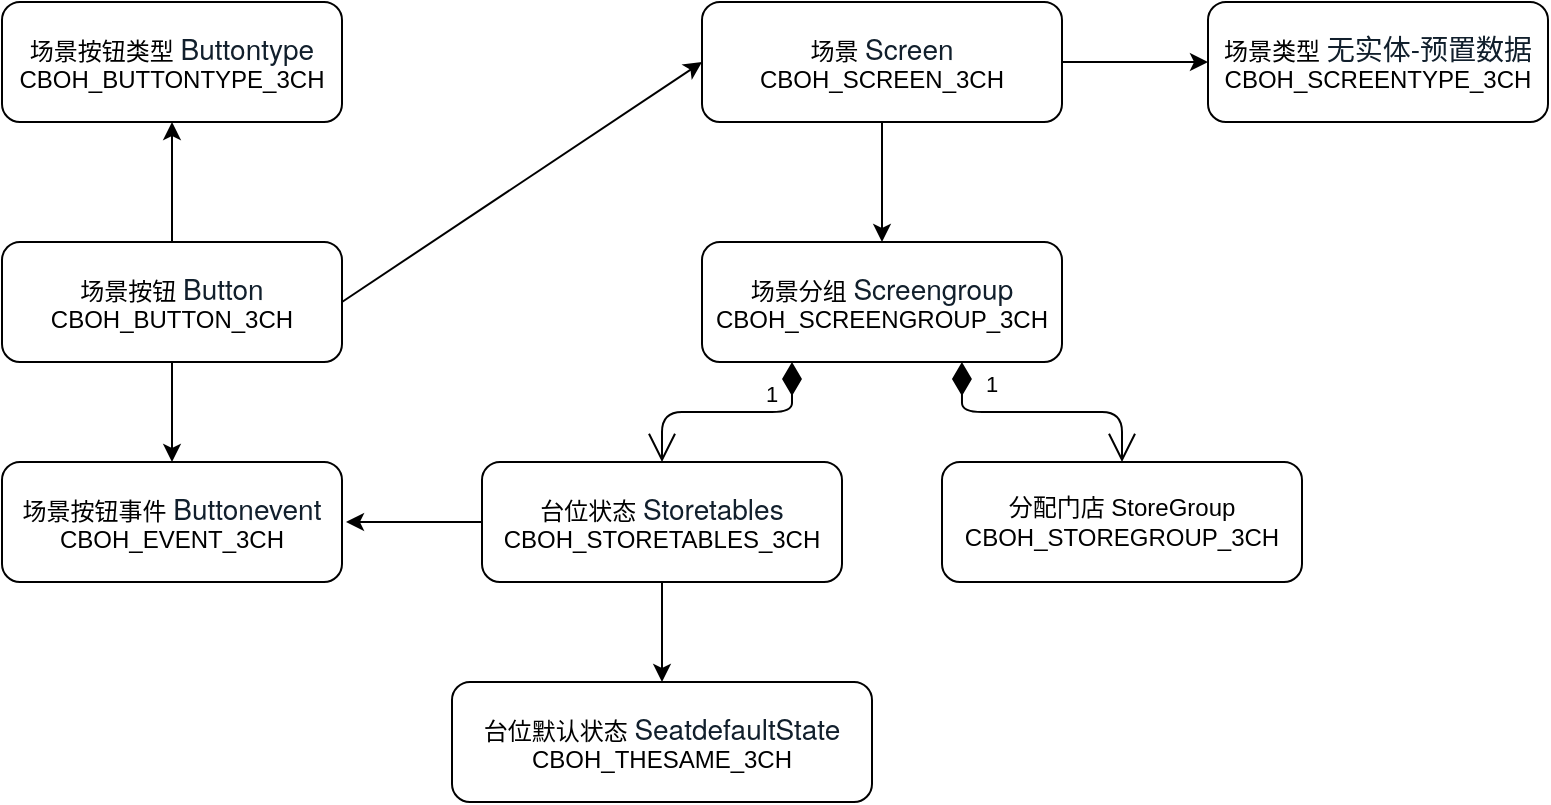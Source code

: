 <mxfile version="13.1.3" type="github">
  <diagram id="YHx0XzFwLg9iK7dxzwmQ" name="Page-1">
    <mxGraphModel dx="892" dy="498" grid="1" gridSize="10" guides="1" tooltips="1" connect="1" arrows="1" fold="1" page="1" pageScale="1" pageWidth="827" pageHeight="1169" math="0" shadow="0">
      <root>
        <mxCell id="0" />
        <mxCell id="1" parent="0" />
        <mxCell id="JaR2kYF_nCtYXL50B3zv-1" value="场景按钮类型&amp;nbsp;&lt;span style=&quot;color: rgb(17 , 31 , 44) ; font-family: &amp;#34;helvetica neue&amp;#34; ; font-size: 14px&quot;&gt;Buttontype&lt;/span&gt;&lt;br&gt;CBOH_BUTTONTYPE_3CH" style="rounded=1;whiteSpace=wrap;html=1;" parent="1" vertex="1">
          <mxGeometry x="37" y="50" width="170" height="60" as="geometry" />
        </mxCell>
        <mxCell id="JaR2kYF_nCtYXL50B3zv-2" value="场景按钮&amp;nbsp;&lt;span style=&quot;color: rgb(17 , 31 , 44) ; font-family: &amp;#34;helvetica neue&amp;#34; ; font-size: 14px&quot;&gt;Button&lt;/span&gt;&lt;br&gt;CBOH_BUTTON_3CH" style="rounded=1;whiteSpace=wrap;html=1;" parent="1" vertex="1">
          <mxGeometry x="37" y="170" width="170" height="60" as="geometry" />
        </mxCell>
        <mxCell id="JaR2kYF_nCtYXL50B3zv-3" value="场景按钮事件&amp;nbsp;&lt;span style=&quot;color: rgb(17 , 31 , 44) ; font-family: &amp;#34;helvetica neue&amp;#34; ; font-size: 14px&quot;&gt;Buttonevent&lt;/span&gt;&lt;br&gt;CBOH_EVENT_3CH" style="rounded=1;whiteSpace=wrap;html=1;" parent="1" vertex="1">
          <mxGeometry x="37" y="280" width="170" height="60" as="geometry" />
        </mxCell>
        <mxCell id="JaR2kYF_nCtYXL50B3zv-4" value="场景分组&amp;nbsp;&lt;span style=&quot;color: rgb(17 , 31 , 44) ; font-family: &amp;#34;helvetica neue&amp;#34; ; font-size: 14px&quot;&gt;Screengroup&lt;/span&gt;&lt;br&gt;CBOH_SCREENGROUP_3CH" style="rounded=1;whiteSpace=wrap;html=1;" parent="1" vertex="1">
          <mxGeometry x="387" y="170" width="180" height="60" as="geometry" />
        </mxCell>
        <mxCell id="JaR2kYF_nCtYXL50B3zv-5" value="场景&amp;nbsp;&lt;span style=&quot;color: rgb(17 , 31 , 44) ; font-family: &amp;#34;helvetica neue&amp;#34; ; font-size: 14px&quot;&gt;Screen&lt;/span&gt;&lt;br&gt;CBOH_SCREEN_3CH" style="rounded=1;whiteSpace=wrap;html=1;" parent="1" vertex="1">
          <mxGeometry x="387" y="50" width="180" height="60" as="geometry" />
        </mxCell>
        <mxCell id="JaR2kYF_nCtYXL50B3zv-6" value="台位状态 &lt;font color=&quot;#111f2c&quot; face=&quot;helvetica neue&quot;&gt;&lt;span style=&quot;font-size: 14px&quot;&gt;Storetables&lt;/span&gt;&lt;/font&gt;&lt;br&gt;CBOH_STORETABLES_3CH" style="rounded=1;whiteSpace=wrap;html=1;" parent="1" vertex="1">
          <mxGeometry x="277" y="280" width="180" height="60" as="geometry" />
        </mxCell>
        <mxCell id="JaR2kYF_nCtYXL50B3zv-7" value="分配门店 StoreGroup&lt;br&gt;CBOH_STOREGROUP_3CH" style="rounded=1;whiteSpace=wrap;html=1;" parent="1" vertex="1">
          <mxGeometry x="507" y="280" width="180" height="60" as="geometry" />
        </mxCell>
        <mxCell id="JaR2kYF_nCtYXL50B3zv-8" value="1" style="endArrow=open;html=1;endSize=12;startArrow=diamondThin;startSize=14;startFill=1;edgeStyle=orthogonalEdgeStyle;align=left;verticalAlign=bottom;entryX=0.5;entryY=0;entryDx=0;entryDy=0;exitX=0.25;exitY=1;exitDx=0;exitDy=0;" parent="1" source="JaR2kYF_nCtYXL50B3zv-4" target="JaR2kYF_nCtYXL50B3zv-6" edge="1">
          <mxGeometry x="-0.565" y="-15" relative="1" as="geometry">
            <mxPoint x="407" y="230" as="sourcePoint" />
            <mxPoint x="567" y="230" as="targetPoint" />
            <Array as="points">
              <mxPoint x="432" y="255" />
              <mxPoint x="367" y="255" />
            </Array>
            <mxPoint x="-15" y="15" as="offset" />
          </mxGeometry>
        </mxCell>
        <mxCell id="JaR2kYF_nCtYXL50B3zv-10" value="1" style="endArrow=open;html=1;endSize=12;startArrow=diamondThin;startSize=14;startFill=1;edgeStyle=orthogonalEdgeStyle;align=left;verticalAlign=bottom;entryX=0.5;entryY=0;entryDx=0;entryDy=0;exitX=0.722;exitY=1;exitDx=0;exitDy=0;exitPerimeter=0;" parent="1" source="JaR2kYF_nCtYXL50B3zv-4" target="JaR2kYF_nCtYXL50B3zv-7" edge="1">
          <mxGeometry x="-0.692" y="10" relative="1" as="geometry">
            <mxPoint x="517" y="250" as="sourcePoint" />
            <mxPoint x="692" y="250" as="targetPoint" />
            <mxPoint as="offset" />
          </mxGeometry>
        </mxCell>
        <mxCell id="9U2wOZXSPxH79WN0-C8b-2" value="" style="endArrow=classic;html=1;exitX=0;exitY=0.5;exitDx=0;exitDy=0;" edge="1" parent="1" source="JaR2kYF_nCtYXL50B3zv-6">
          <mxGeometry width="50" height="50" relative="1" as="geometry">
            <mxPoint x="277" y="316" as="sourcePoint" />
            <mxPoint x="209" y="310" as="targetPoint" />
          </mxGeometry>
        </mxCell>
        <mxCell id="9U2wOZXSPxH79WN0-C8b-3" value="台位默认状态 &lt;font color=&quot;#111f2c&quot; face=&quot;helvetica neue&quot;&gt;&lt;span style=&quot;font-size: 14px&quot;&gt;SeatdefaultState&lt;/span&gt;&lt;/font&gt;&lt;br&gt;CBOH_THESAME_3CH" style="rounded=1;whiteSpace=wrap;html=1;" vertex="1" parent="1">
          <mxGeometry x="262" y="390" width="210" height="60" as="geometry" />
        </mxCell>
        <mxCell id="9U2wOZXSPxH79WN0-C8b-4" value="" style="endArrow=classic;html=1;exitX=0.5;exitY=1;exitDx=0;exitDy=0;" edge="1" parent="1" source="JaR2kYF_nCtYXL50B3zv-6" target="9U2wOZXSPxH79WN0-C8b-3">
          <mxGeometry width="50" height="50" relative="1" as="geometry">
            <mxPoint x="467" y="440" as="sourcePoint" />
            <mxPoint x="517" y="390" as="targetPoint" />
          </mxGeometry>
        </mxCell>
        <mxCell id="9U2wOZXSPxH79WN0-C8b-5" value="" style="endArrow=classic;html=1;exitX=0.5;exitY=1;exitDx=0;exitDy=0;" edge="1" parent="1" source="JaR2kYF_nCtYXL50B3zv-5" target="JaR2kYF_nCtYXL50B3zv-4">
          <mxGeometry width="50" height="50" relative="1" as="geometry">
            <mxPoint x="467" y="290" as="sourcePoint" />
            <mxPoint x="517" y="240" as="targetPoint" />
          </mxGeometry>
        </mxCell>
        <mxCell id="9U2wOZXSPxH79WN0-C8b-6" value="场景类型 &lt;font color=&quot;#111f2c&quot; face=&quot;helvetica neue&quot;&gt;&lt;span style=&quot;font-size: 14px&quot;&gt;无实体-预置数据&lt;/span&gt;&lt;/font&gt;&lt;br&gt;CBOH_SCREENTYPE_3CH" style="rounded=1;whiteSpace=wrap;html=1;" vertex="1" parent="1">
          <mxGeometry x="640" y="50" width="170" height="60" as="geometry" />
        </mxCell>
        <mxCell id="9U2wOZXSPxH79WN0-C8b-7" value="" style="endArrow=classic;html=1;entryX=0;entryY=0.5;entryDx=0;entryDy=0;exitX=1;exitY=0.5;exitDx=0;exitDy=0;" edge="1" parent="1" source="JaR2kYF_nCtYXL50B3zv-5" target="9U2wOZXSPxH79WN0-C8b-6">
          <mxGeometry width="50" height="50" relative="1" as="geometry">
            <mxPoint x="467" y="130" as="sourcePoint" />
            <mxPoint x="517" y="80" as="targetPoint" />
          </mxGeometry>
        </mxCell>
        <mxCell id="9U2wOZXSPxH79WN0-C8b-9" value="" style="endArrow=classic;html=1;entryX=0.5;entryY=0;entryDx=0;entryDy=0;" edge="1" parent="1" target="JaR2kYF_nCtYXL50B3zv-3">
          <mxGeometry width="50" height="50" relative="1" as="geometry">
            <mxPoint x="122" y="230" as="sourcePoint" />
            <mxPoint x="427" y="220" as="targetPoint" />
          </mxGeometry>
        </mxCell>
        <mxCell id="9U2wOZXSPxH79WN0-C8b-11" value="" style="endArrow=classic;html=1;exitX=0.5;exitY=0;exitDx=0;exitDy=0;entryX=0.5;entryY=1;entryDx=0;entryDy=0;" edge="1" parent="1" source="JaR2kYF_nCtYXL50B3zv-2" target="JaR2kYF_nCtYXL50B3zv-1">
          <mxGeometry width="50" height="50" relative="1" as="geometry">
            <mxPoint x="377" y="150" as="sourcePoint" />
            <mxPoint x="427" y="100" as="targetPoint" />
          </mxGeometry>
        </mxCell>
        <mxCell id="9U2wOZXSPxH79WN0-C8b-12" value="" style="endArrow=classic;html=1;exitX=1;exitY=0.5;exitDx=0;exitDy=0;entryX=0;entryY=0.5;entryDx=0;entryDy=0;" edge="1" parent="1" source="JaR2kYF_nCtYXL50B3zv-2" target="JaR2kYF_nCtYXL50B3zv-5">
          <mxGeometry width="50" height="50" relative="1" as="geometry">
            <mxPoint x="377" y="150" as="sourcePoint" />
            <mxPoint x="427" y="100" as="targetPoint" />
          </mxGeometry>
        </mxCell>
      </root>
    </mxGraphModel>
  </diagram>
</mxfile>
